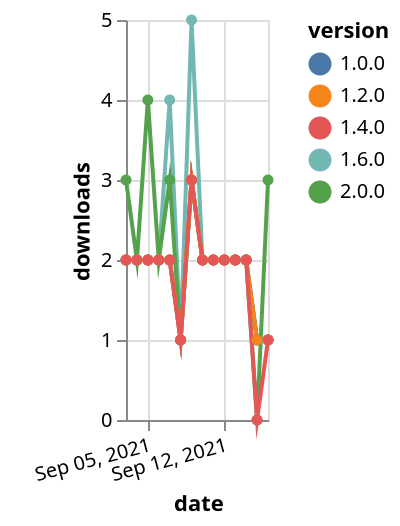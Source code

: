 {"$schema": "https://vega.github.io/schema/vega-lite/v5.json", "description": "A simple bar chart with embedded data.", "data": {"values": [{"date": "2021-09-03", "total": 725, "delta": 2, "version": "1.6.0"}, {"date": "2021-09-04", "total": 727, "delta": 2, "version": "1.6.0"}, {"date": "2021-09-05", "total": 729, "delta": 2, "version": "1.6.0"}, {"date": "2021-09-06", "total": 731, "delta": 2, "version": "1.6.0"}, {"date": "2021-09-07", "total": 735, "delta": 4, "version": "1.6.0"}, {"date": "2021-09-08", "total": 736, "delta": 1, "version": "1.6.0"}, {"date": "2021-09-09", "total": 741, "delta": 5, "version": "1.6.0"}, {"date": "2021-09-10", "total": 743, "delta": 2, "version": "1.6.0"}, {"date": "2021-09-11", "total": 745, "delta": 2, "version": "1.6.0"}, {"date": "2021-09-12", "total": 747, "delta": 2, "version": "1.6.0"}, {"date": "2021-09-13", "total": 749, "delta": 2, "version": "1.6.0"}, {"date": "2021-09-14", "total": 751, "delta": 2, "version": "1.6.0"}, {"date": "2021-09-15", "total": 752, "delta": 1, "version": "1.6.0"}, {"date": "2021-09-16", "total": 753, "delta": 1, "version": "1.6.0"}, {"date": "2021-09-03", "total": 1524, "delta": 2, "version": "1.0.0"}, {"date": "2021-09-04", "total": 1526, "delta": 2, "version": "1.0.0"}, {"date": "2021-09-05", "total": 1528, "delta": 2, "version": "1.0.0"}, {"date": "2021-09-06", "total": 1530, "delta": 2, "version": "1.0.0"}, {"date": "2021-09-07", "total": 1532, "delta": 2, "version": "1.0.0"}, {"date": "2021-09-08", "total": 1533, "delta": 1, "version": "1.0.0"}, {"date": "2021-09-09", "total": 1536, "delta": 3, "version": "1.0.0"}, {"date": "2021-09-10", "total": 1538, "delta": 2, "version": "1.0.0"}, {"date": "2021-09-11", "total": 1540, "delta": 2, "version": "1.0.0"}, {"date": "2021-09-12", "total": 1542, "delta": 2, "version": "1.0.0"}, {"date": "2021-09-13", "total": 1544, "delta": 2, "version": "1.0.0"}, {"date": "2021-09-14", "total": 1546, "delta": 2, "version": "1.0.0"}, {"date": "2021-09-15", "total": 1547, "delta": 1, "version": "1.0.0"}, {"date": "2021-09-16", "total": 1548, "delta": 1, "version": "1.0.0"}, {"date": "2021-09-03", "total": 211, "delta": 3, "version": "2.0.0"}, {"date": "2021-09-04", "total": 213, "delta": 2, "version": "2.0.0"}, {"date": "2021-09-05", "total": 217, "delta": 4, "version": "2.0.0"}, {"date": "2021-09-06", "total": 219, "delta": 2, "version": "2.0.0"}, {"date": "2021-09-07", "total": 222, "delta": 3, "version": "2.0.0"}, {"date": "2021-09-08", "total": 223, "delta": 1, "version": "2.0.0"}, {"date": "2021-09-09", "total": 226, "delta": 3, "version": "2.0.0"}, {"date": "2021-09-10", "total": 228, "delta": 2, "version": "2.0.0"}, {"date": "2021-09-11", "total": 230, "delta": 2, "version": "2.0.0"}, {"date": "2021-09-12", "total": 232, "delta": 2, "version": "2.0.0"}, {"date": "2021-09-13", "total": 234, "delta": 2, "version": "2.0.0"}, {"date": "2021-09-14", "total": 236, "delta": 2, "version": "2.0.0"}, {"date": "2021-09-15", "total": 236, "delta": 0, "version": "2.0.0"}, {"date": "2021-09-16", "total": 239, "delta": 3, "version": "2.0.0"}, {"date": "2021-09-03", "total": 1376, "delta": 2, "version": "1.2.0"}, {"date": "2021-09-04", "total": 1378, "delta": 2, "version": "1.2.0"}, {"date": "2021-09-05", "total": 1380, "delta": 2, "version": "1.2.0"}, {"date": "2021-09-06", "total": 1382, "delta": 2, "version": "1.2.0"}, {"date": "2021-09-07", "total": 1384, "delta": 2, "version": "1.2.0"}, {"date": "2021-09-08", "total": 1385, "delta": 1, "version": "1.2.0"}, {"date": "2021-09-09", "total": 1388, "delta": 3, "version": "1.2.0"}, {"date": "2021-09-10", "total": 1390, "delta": 2, "version": "1.2.0"}, {"date": "2021-09-11", "total": 1392, "delta": 2, "version": "1.2.0"}, {"date": "2021-09-12", "total": 1394, "delta": 2, "version": "1.2.0"}, {"date": "2021-09-13", "total": 1396, "delta": 2, "version": "1.2.0"}, {"date": "2021-09-14", "total": 1398, "delta": 2, "version": "1.2.0"}, {"date": "2021-09-15", "total": 1399, "delta": 1, "version": "1.2.0"}, {"date": "2021-09-16", "total": 1400, "delta": 1, "version": "1.2.0"}, {"date": "2021-09-03", "total": 936, "delta": 2, "version": "1.4.0"}, {"date": "2021-09-04", "total": 938, "delta": 2, "version": "1.4.0"}, {"date": "2021-09-05", "total": 940, "delta": 2, "version": "1.4.0"}, {"date": "2021-09-06", "total": 942, "delta": 2, "version": "1.4.0"}, {"date": "2021-09-07", "total": 944, "delta": 2, "version": "1.4.0"}, {"date": "2021-09-08", "total": 945, "delta": 1, "version": "1.4.0"}, {"date": "2021-09-09", "total": 948, "delta": 3, "version": "1.4.0"}, {"date": "2021-09-10", "total": 950, "delta": 2, "version": "1.4.0"}, {"date": "2021-09-11", "total": 952, "delta": 2, "version": "1.4.0"}, {"date": "2021-09-12", "total": 954, "delta": 2, "version": "1.4.0"}, {"date": "2021-09-13", "total": 956, "delta": 2, "version": "1.4.0"}, {"date": "2021-09-14", "total": 958, "delta": 2, "version": "1.4.0"}, {"date": "2021-09-15", "total": 958, "delta": 0, "version": "1.4.0"}, {"date": "2021-09-16", "total": 959, "delta": 1, "version": "1.4.0"}]}, "width": "container", "mark": {"type": "line", "point": {"filled": true}}, "encoding": {"x": {"field": "date", "type": "temporal", "timeUnit": "yearmonthdate", "title": "date", "axis": {"labelAngle": -15}}, "y": {"field": "delta", "type": "quantitative", "title": "downloads"}, "color": {"field": "version", "type": "nominal"}, "tooltip": {"field": "delta"}}}